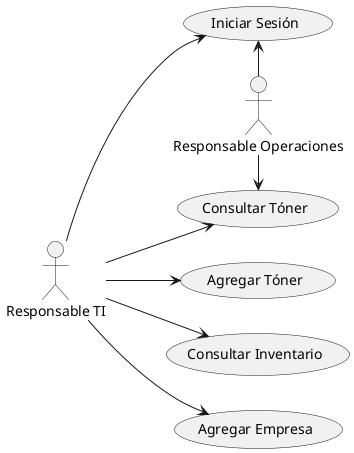 @startuml

left to right direction
actor "Responsable TI" as resIT
actor "Responsable Operaciones" as resOpe 

usecase "Iniciar Sesión" as login
usecase "Agregar Tóner" as agregarToner
usecase "Consultar Tóner" as consultaToner
usecase "Consultar Inventario"as consulInv
usecase "Agregar Empresa" as agregarEmpresa

resIT --> login
resIT --> agregarToner
resIT --> consultaToner
resIT --> consulInv
resIT --> agregarEmpresa



login <- resOpe
consultaToner <--left-- resOpe

@enduml


